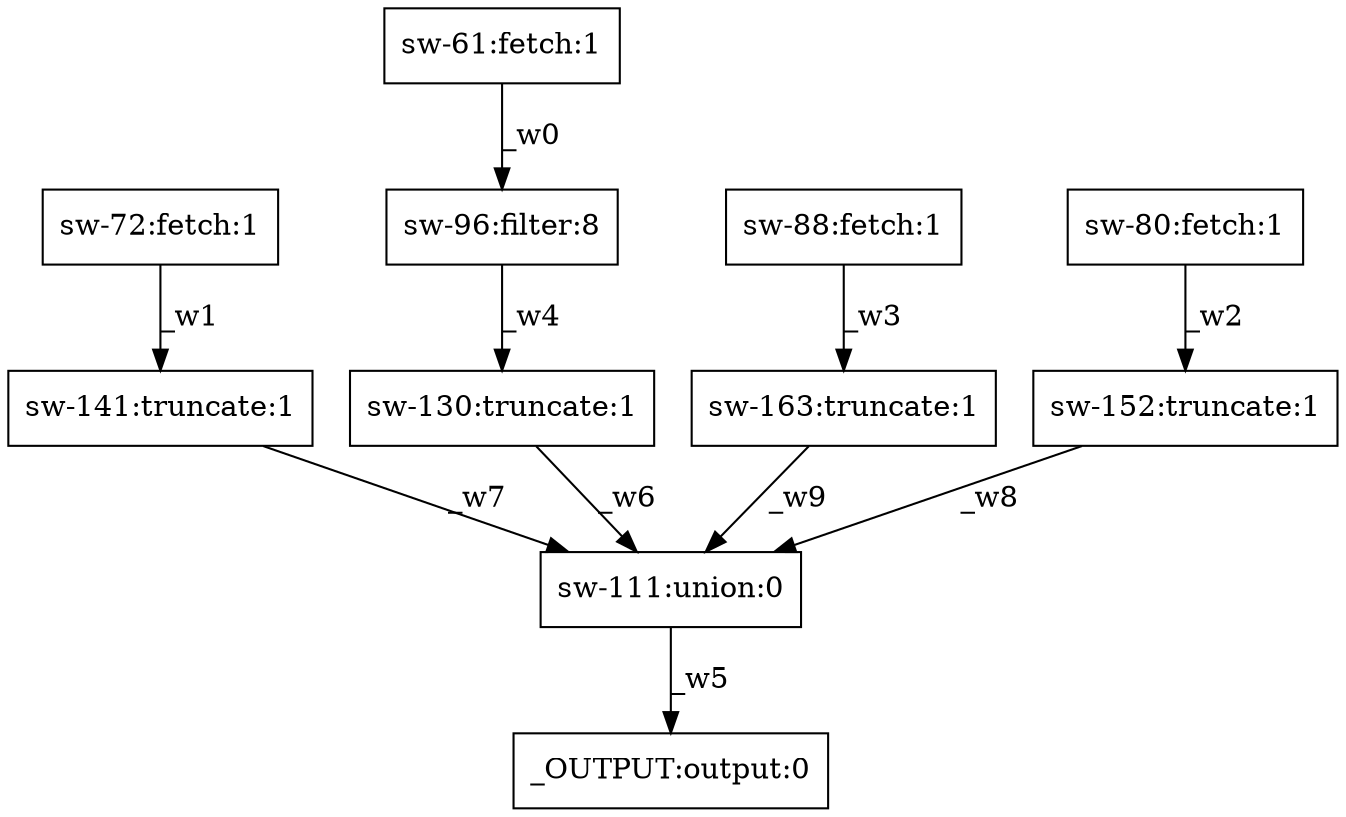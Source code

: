 digraph test1 { node [shape=box] "sw-152" [label="sw-152:truncate:1"];"sw-96" [label="sw-96:filter:8"];"sw-141" [label="sw-141:truncate:1"];"_OUTPUT" [label="_OUTPUT:output:0"];"sw-130" [label="sw-130:truncate:1"];"sw-111" [label="sw-111:union:0"];"sw-72" [label="sw-72:fetch:1"];"sw-61" [label="sw-61:fetch:1"];"sw-88" [label="sw-88:fetch:1"];"sw-80" [label="sw-80:fetch:1"];"sw-163" [label="sw-163:truncate:1"];"sw-61" -> "sw-96" [label="_w0"];"sw-72" -> "sw-141" [label="_w1"];"sw-80" -> "sw-152" [label="_w2"];"sw-88" -> "sw-163" [label="_w3"];"sw-96" -> "sw-130" [label="_w4"];"sw-111" -> "_OUTPUT" [label="_w5"];"sw-130" -> "sw-111" [label="_w6"];"sw-141" -> "sw-111" [label="_w7"];"sw-152" -> "sw-111" [label="_w8"];"sw-163" -> "sw-111" [label="_w9"];}